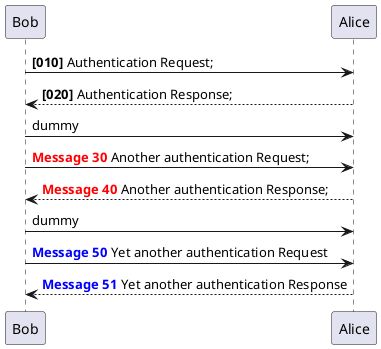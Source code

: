 @startuml
'你还可以用语句 autonumber stop 和 autonumber resume incrementformat 来表示暂停或继续使用自动编号
autonumber 10 10 "<b>[000]"
Bob -> Alice: Authentication Request;
Bob <-- Alice: Authentication Response;

autonumber stop
Bob -> Alice: dummy

autonumber resume "<font color=red><b>Message 0"
Bob -> Alice: Another authentication Request;
Bob <-- Alice: Another authentication Response;

autonumber stop
Bob -> Alice: dummy

autonumber resume 1 "<font color=blue><b>Message 0"
Bob -> Alice: Yet another authentication Request
Bob <-- Alice: Yet another authentication Response
@enduml